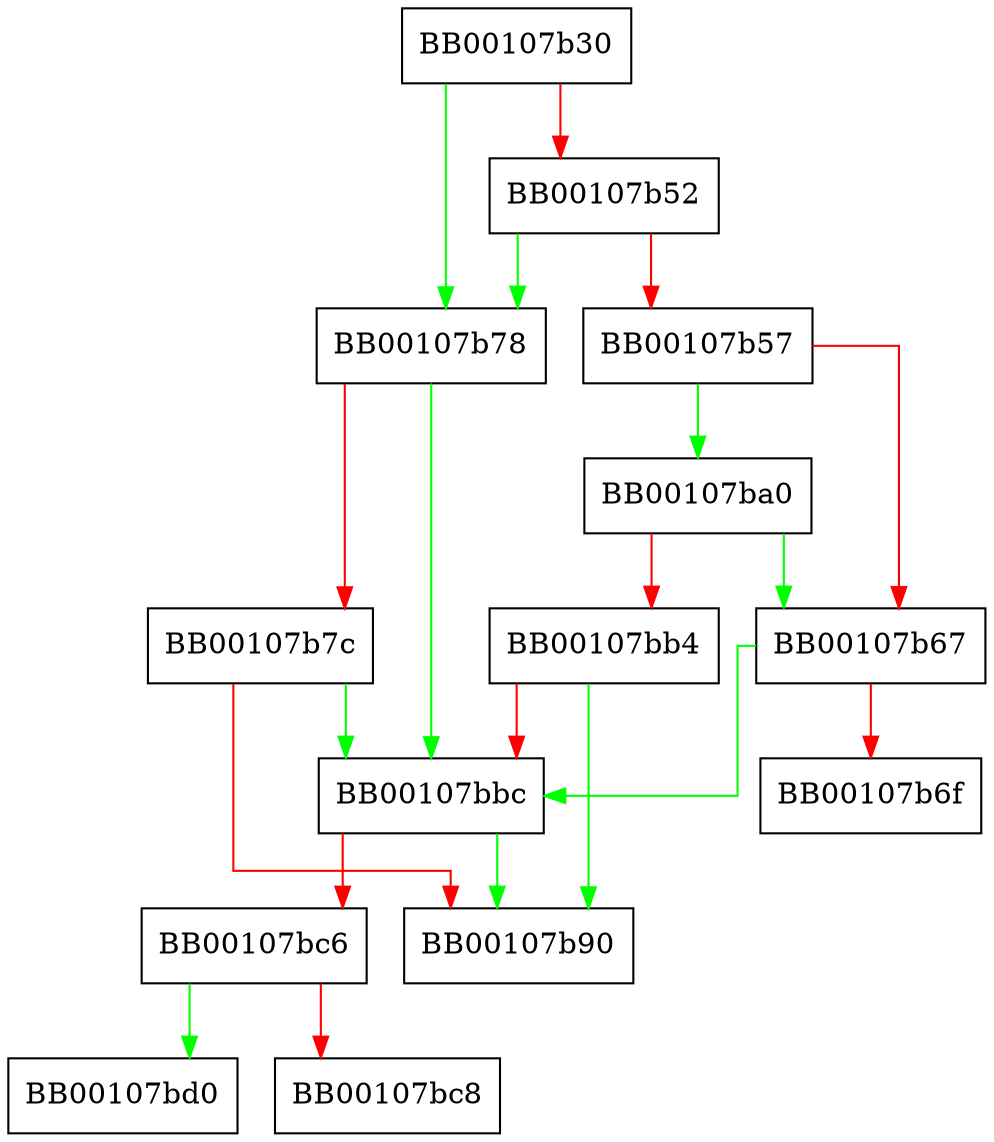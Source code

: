 digraph FUN_00107b30 {
  node [shape="box"];
  graph [splines=ortho];
  BB00107b30 -> BB00107b78 [color="green"];
  BB00107b30 -> BB00107b52 [color="red"];
  BB00107b52 -> BB00107b78 [color="green"];
  BB00107b52 -> BB00107b57 [color="red"];
  BB00107b57 -> BB00107ba0 [color="green"];
  BB00107b57 -> BB00107b67 [color="red"];
  BB00107b67 -> BB00107bbc [color="green"];
  BB00107b67 -> BB00107b6f [color="red"];
  BB00107b78 -> BB00107bbc [color="green"];
  BB00107b78 -> BB00107b7c [color="red"];
  BB00107b7c -> BB00107bbc [color="green"];
  BB00107b7c -> BB00107b90 [color="red"];
  BB00107ba0 -> BB00107b67 [color="green"];
  BB00107ba0 -> BB00107bb4 [color="red"];
  BB00107bb4 -> BB00107b90 [color="green"];
  BB00107bb4 -> BB00107bbc [color="red"];
  BB00107bbc -> BB00107b90 [color="green"];
  BB00107bbc -> BB00107bc6 [color="red"];
  BB00107bc6 -> BB00107bd0 [color="green"];
  BB00107bc6 -> BB00107bc8 [color="red"];
}